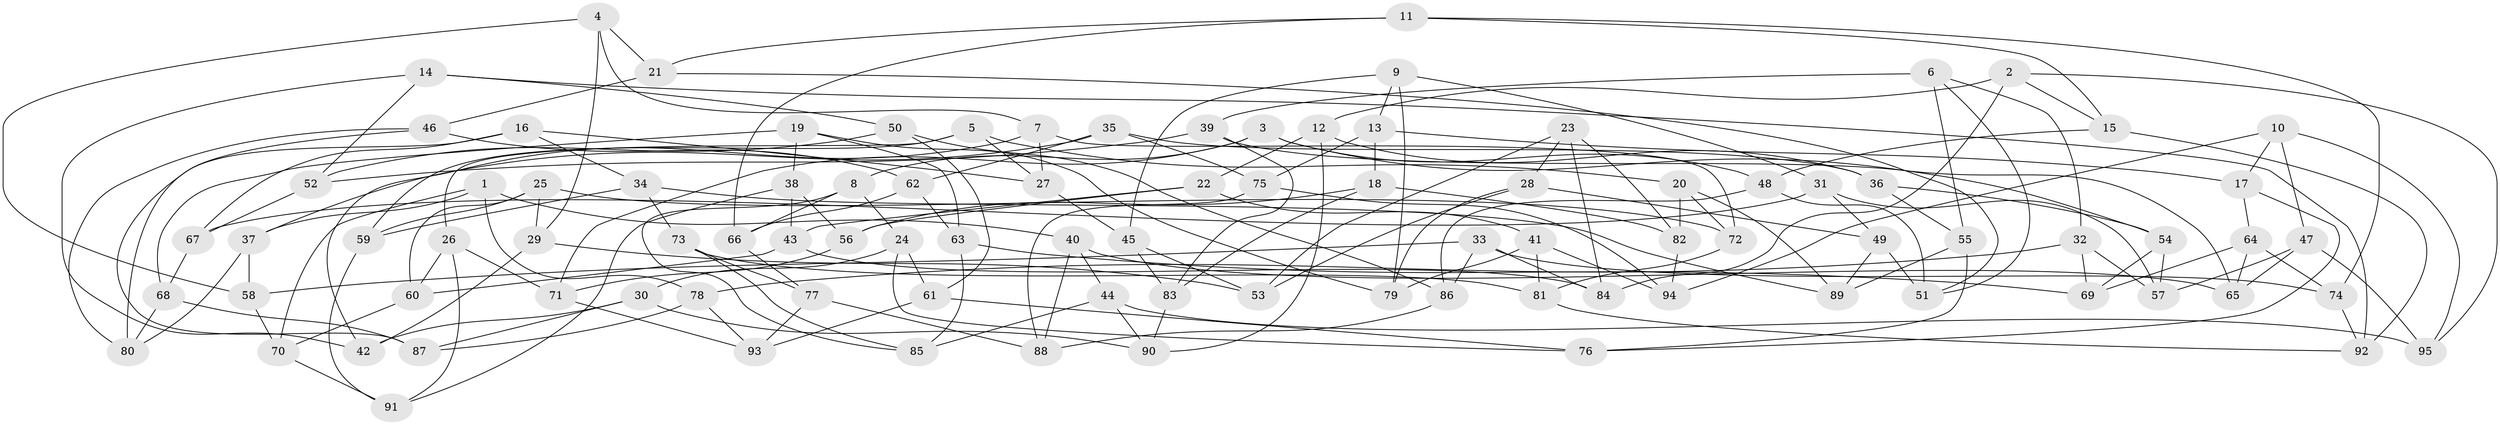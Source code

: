 // Generated by graph-tools (version 1.1) at 2025/11/02/27/25 16:11:45]
// undirected, 95 vertices, 190 edges
graph export_dot {
graph [start="1"]
  node [color=gray90,style=filled];
  1;
  2;
  3;
  4;
  5;
  6;
  7;
  8;
  9;
  10;
  11;
  12;
  13;
  14;
  15;
  16;
  17;
  18;
  19;
  20;
  21;
  22;
  23;
  24;
  25;
  26;
  27;
  28;
  29;
  30;
  31;
  32;
  33;
  34;
  35;
  36;
  37;
  38;
  39;
  40;
  41;
  42;
  43;
  44;
  45;
  46;
  47;
  48;
  49;
  50;
  51;
  52;
  53;
  54;
  55;
  56;
  57;
  58;
  59;
  60;
  61;
  62;
  63;
  64;
  65;
  66;
  67;
  68;
  69;
  70;
  71;
  72;
  73;
  74;
  75;
  76;
  77;
  78;
  79;
  80;
  81;
  82;
  83;
  84;
  85;
  86;
  87;
  88;
  89;
  90;
  91;
  92;
  93;
  94;
  95;
  1 -- 70;
  1 -- 40;
  1 -- 78;
  1 -- 37;
  2 -- 12;
  2 -- 84;
  2 -- 95;
  2 -- 15;
  3 -- 48;
  3 -- 54;
  3 -- 8;
  3 -- 71;
  4 -- 29;
  4 -- 58;
  4 -- 21;
  4 -- 7;
  5 -- 20;
  5 -- 26;
  5 -- 27;
  5 -- 59;
  6 -- 51;
  6 -- 55;
  6 -- 32;
  6 -- 39;
  7 -- 42;
  7 -- 72;
  7 -- 27;
  8 -- 85;
  8 -- 66;
  8 -- 24;
  9 -- 31;
  9 -- 13;
  9 -- 45;
  9 -- 79;
  10 -- 94;
  10 -- 17;
  10 -- 47;
  10 -- 95;
  11 -- 21;
  11 -- 15;
  11 -- 66;
  11 -- 74;
  12 -- 22;
  12 -- 90;
  12 -- 36;
  13 -- 75;
  13 -- 18;
  13 -- 17;
  14 -- 50;
  14 -- 42;
  14 -- 52;
  14 -- 92;
  15 -- 48;
  15 -- 92;
  16 -- 67;
  16 -- 80;
  16 -- 27;
  16 -- 34;
  17 -- 76;
  17 -- 64;
  18 -- 56;
  18 -- 82;
  18 -- 83;
  19 -- 63;
  19 -- 38;
  19 -- 68;
  19 -- 79;
  20 -- 72;
  20 -- 82;
  20 -- 89;
  21 -- 46;
  21 -- 51;
  22 -- 43;
  22 -- 41;
  22 -- 56;
  23 -- 53;
  23 -- 84;
  23 -- 28;
  23 -- 82;
  24 -- 30;
  24 -- 61;
  24 -- 76;
  25 -- 59;
  25 -- 29;
  25 -- 72;
  25 -- 60;
  26 -- 91;
  26 -- 60;
  26 -- 71;
  27 -- 45;
  28 -- 53;
  28 -- 79;
  28 -- 49;
  29 -- 42;
  29 -- 53;
  30 -- 87;
  30 -- 90;
  30 -- 42;
  31 -- 67;
  31 -- 49;
  31 -- 57;
  32 -- 57;
  32 -- 69;
  32 -- 78;
  33 -- 86;
  33 -- 84;
  33 -- 74;
  33 -- 58;
  34 -- 59;
  34 -- 89;
  34 -- 73;
  35 -- 62;
  35 -- 36;
  35 -- 37;
  35 -- 75;
  36 -- 54;
  36 -- 55;
  37 -- 58;
  37 -- 80;
  38 -- 43;
  38 -- 91;
  38 -- 56;
  39 -- 65;
  39 -- 52;
  39 -- 83;
  40 -- 44;
  40 -- 65;
  40 -- 88;
  41 -- 81;
  41 -- 79;
  41 -- 94;
  43 -- 84;
  43 -- 60;
  44 -- 90;
  44 -- 85;
  44 -- 95;
  45 -- 53;
  45 -- 83;
  46 -- 80;
  46 -- 62;
  46 -- 87;
  47 -- 65;
  47 -- 95;
  47 -- 57;
  48 -- 51;
  48 -- 86;
  49 -- 89;
  49 -- 51;
  50 -- 52;
  50 -- 86;
  50 -- 61;
  52 -- 67;
  54 -- 69;
  54 -- 57;
  55 -- 89;
  55 -- 76;
  56 -- 71;
  58 -- 70;
  59 -- 91;
  60 -- 70;
  61 -- 76;
  61 -- 93;
  62 -- 63;
  62 -- 66;
  63 -- 69;
  63 -- 85;
  64 -- 65;
  64 -- 69;
  64 -- 74;
  66 -- 77;
  67 -- 68;
  68 -- 87;
  68 -- 80;
  70 -- 91;
  71 -- 93;
  72 -- 81;
  73 -- 85;
  73 -- 81;
  73 -- 77;
  74 -- 92;
  75 -- 94;
  75 -- 88;
  77 -- 88;
  77 -- 93;
  78 -- 93;
  78 -- 87;
  81 -- 92;
  82 -- 94;
  83 -- 90;
  86 -- 88;
}

